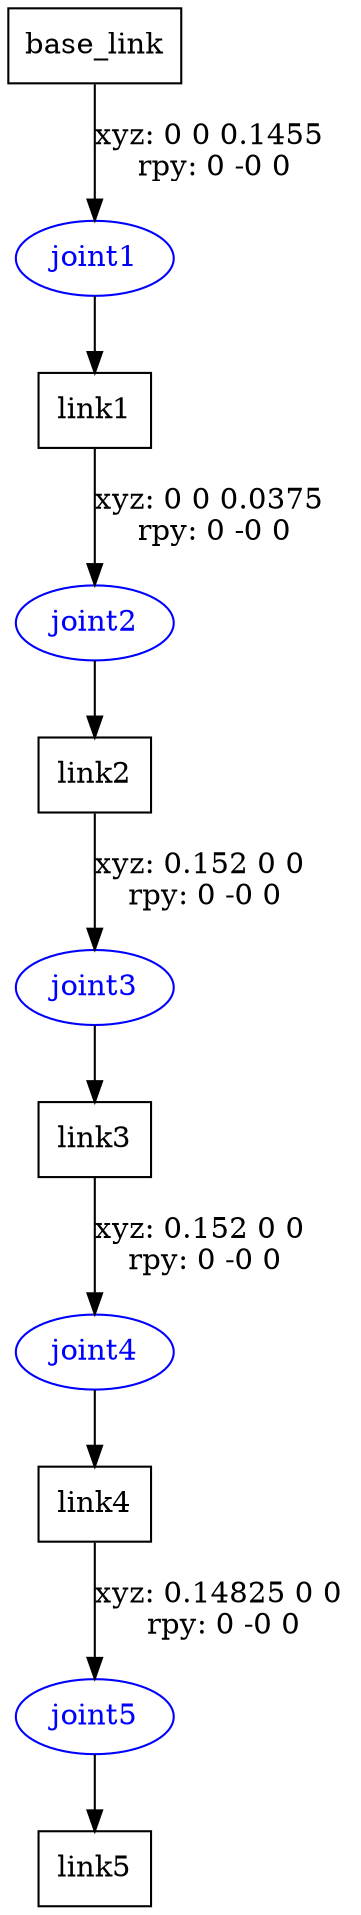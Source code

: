 digraph G {
node [shape=box];
"base_link" [label="base_link"];
"link1" [label="link1"];
"link2" [label="link2"];
"link3" [label="link3"];
"link4" [label="link4"];
"link5" [label="link5"];
node [shape=ellipse, color=blue, fontcolor=blue];
"base_link" -> "joint1" [label="xyz: 0 0 0.1455 \nrpy: 0 -0 0"]
"joint1" -> "link1"
"link1" -> "joint2" [label="xyz: 0 0 0.0375 \nrpy: 0 -0 0"]
"joint2" -> "link2"
"link2" -> "joint3" [label="xyz: 0.152 0 0 \nrpy: 0 -0 0"]
"joint3" -> "link3"
"link3" -> "joint4" [label="xyz: 0.152 0 0 \nrpy: 0 -0 0"]
"joint4" -> "link4"
"link4" -> "joint5" [label="xyz: 0.14825 0 0 \nrpy: 0 -0 0"]
"joint5" -> "link5"
}
